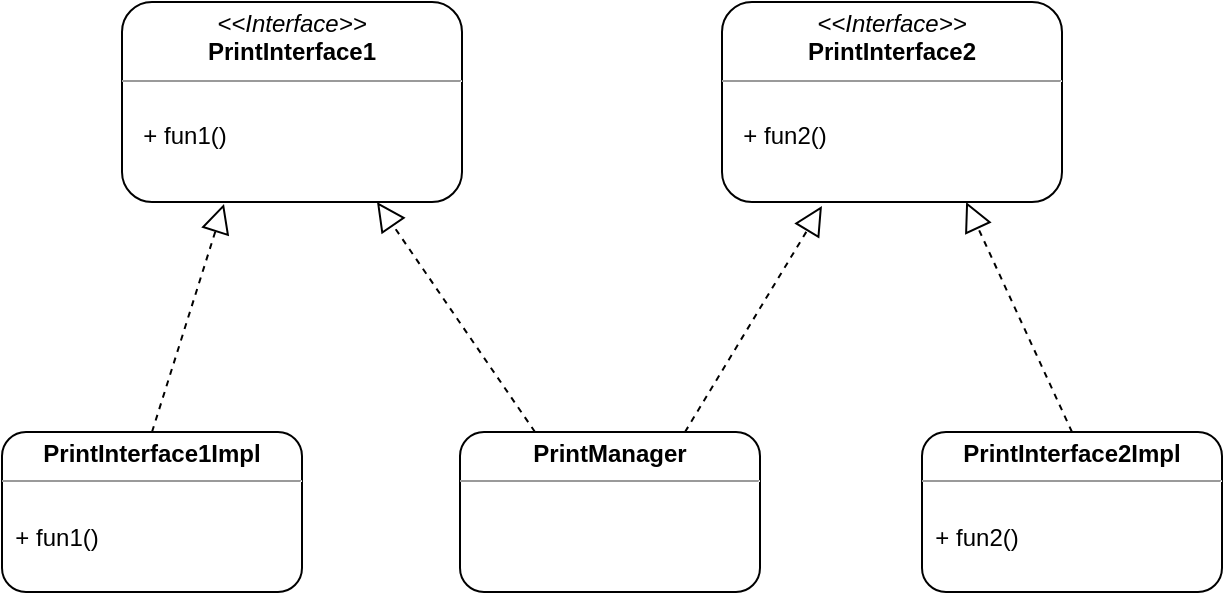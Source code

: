 <mxfile version="20.8.22" type="github">
  <diagram id="C5RBs43oDa-KdzZeNtuy" name="Page-1">
    <mxGraphModel dx="954" dy="476" grid="1" gridSize="10" guides="1" tooltips="1" connect="1" arrows="1" fold="1" page="1" pageScale="1" pageWidth="827" pageHeight="1169" math="0" shadow="0">
      <root>
        <mxCell id="WIyWlLk6GJQsqaUBKTNV-0" />
        <mxCell id="WIyWlLk6GJQsqaUBKTNV-1" parent="WIyWlLk6GJQsqaUBKTNV-0" />
        <mxCell id="iUnhPs0se-W9O5lIC4eW-62" value="&lt;p style=&quot;margin:0px;margin-top:4px;text-align:center;&quot;&gt;&lt;i&gt;&amp;lt;&amp;lt;Interface&amp;gt;&amp;gt;&lt;/i&gt;&lt;br&gt;&lt;b&gt;PrintInterface1&lt;/b&gt;&lt;/p&gt;&lt;hr size=&quot;1&quot;&gt;&lt;p style=&quot;margin:0px;margin-left:4px;&quot;&gt;&lt;br&gt;&lt;/p&gt;&lt;p style=&quot;margin:0px;margin-left:4px;&quot;&gt;&amp;nbsp; + fun1()&lt;/p&gt;" style="verticalAlign=top;align=left;overflow=fill;fontSize=12;fontFamily=Helvetica;html=1;labelBackgroundColor=none;rounded=1;textDirection=ltr;flipH=1;" parent="WIyWlLk6GJQsqaUBKTNV-1" vertex="1">
          <mxGeometry x="130" y="370" width="170" height="100" as="geometry" />
        </mxCell>
        <mxCell id="iUnhPs0se-W9O5lIC4eW-67" value="" style="endArrow=block;dashed=1;endFill=0;endSize=12;html=1;rounded=1;exitX=0.25;exitY=0;exitDx=0;exitDy=0;labelBackgroundColor=none;fontColor=default;textDirection=ltr;entryX=0.75;entryY=1;entryDx=0;entryDy=0;" parent="WIyWlLk6GJQsqaUBKTNV-1" source="iUnhPs0se-W9O5lIC4eW-69" target="iUnhPs0se-W9O5lIC4eW-62" edge="1">
          <mxGeometry width="160" relative="1" as="geometry">
            <mxPoint x="370" y="640" as="sourcePoint" />
            <mxPoint x="280" y="540" as="targetPoint" />
          </mxGeometry>
        </mxCell>
        <mxCell id="iUnhPs0se-W9O5lIC4eW-68" value="" style="endArrow=block;dashed=1;endFill=0;endSize=12;html=1;rounded=1;entryX=0.706;entryY=1.02;entryDx=0;entryDy=0;exitX=0.75;exitY=0;exitDx=0;exitDy=0;labelBackgroundColor=none;fontColor=default;textDirection=ltr;entryPerimeter=0;" parent="WIyWlLk6GJQsqaUBKTNV-1" source="iUnhPs0se-W9O5lIC4eW-69" target="Vd2AhaQlUHJiz8Pe9aDO-4" edge="1">
          <mxGeometry width="160" relative="1" as="geometry">
            <mxPoint x="495.625" y="640" as="sourcePoint" />
            <mxPoint x="472.5" y="480" as="targetPoint" />
          </mxGeometry>
        </mxCell>
        <mxCell id="iUnhPs0se-W9O5lIC4eW-69" value="&lt;p style=&quot;margin:0px;margin-top:4px;text-align:center;&quot;&gt;&lt;b&gt;PrintManager&lt;/b&gt;&lt;/p&gt;&lt;hr size=&quot;1&quot;&gt;" style="verticalAlign=top;align=left;overflow=fill;fontSize=12;fontFamily=Helvetica;html=1;labelBackgroundColor=none;rounded=1;textDirection=ltr;flipH=1;flipV=1;" parent="WIyWlLk6GJQsqaUBKTNV-1" vertex="1">
          <mxGeometry x="299" y="585" width="150" height="80" as="geometry" />
        </mxCell>
        <mxCell id="Vd2AhaQlUHJiz8Pe9aDO-0" value="&lt;p style=&quot;margin:0px;margin-top:4px;text-align:center;&quot;&gt;&lt;b style=&quot;border-color: var(--border-color);&quot;&gt;PrintInterface1Impl&lt;/b&gt;&lt;br&gt;&lt;/p&gt;&lt;hr size=&quot;1&quot;&gt;&amp;nbsp; &lt;br&gt;&amp;nbsp; + fun1()&lt;div style=&quot;height:2px;&quot;&gt;&lt;/div&gt;&lt;div style=&quot;height:2px;&quot;&gt;&lt;br&gt;&lt;/div&gt;" style="verticalAlign=top;align=left;overflow=fill;fontSize=12;fontFamily=Helvetica;html=1;labelBackgroundColor=none;rounded=1;textDirection=ltr;flipH=1;flipV=1;" parent="WIyWlLk6GJQsqaUBKTNV-1" vertex="1">
          <mxGeometry x="70" y="585" width="150" height="80" as="geometry" />
        </mxCell>
        <mxCell id="Vd2AhaQlUHJiz8Pe9aDO-1" value="&lt;p style=&quot;margin:0px;margin-top:4px;text-align:center;&quot;&gt;&lt;b style=&quot;border-color: var(--border-color);&quot;&gt;PrintInterface2Impl&lt;/b&gt;&lt;br&gt;&lt;/p&gt;&lt;hr size=&quot;1&quot;&gt;&lt;span style=&quot;background-color: initial;&quot;&gt;&lt;br&gt;&amp;nbsp; + fun2()&lt;/span&gt;" style="verticalAlign=top;align=left;overflow=fill;fontSize=12;fontFamily=Helvetica;html=1;labelBackgroundColor=none;rounded=1;textDirection=ltr;flipH=1;flipV=1;" parent="WIyWlLk6GJQsqaUBKTNV-1" vertex="1">
          <mxGeometry x="530" y="585" width="150" height="80" as="geometry" />
        </mxCell>
        <mxCell id="Vd2AhaQlUHJiz8Pe9aDO-2" value="" style="endArrow=block;dashed=1;endFill=0;endSize=12;html=1;rounded=1;exitX=0.5;exitY=0;exitDx=0;exitDy=0;labelBackgroundColor=none;fontColor=default;entryX=0.282;entryY=1;entryDx=0;entryDy=0;entryPerimeter=0;textDirection=ltr;" parent="WIyWlLk6GJQsqaUBKTNV-1" source="Vd2AhaQlUHJiz8Pe9aDO-1" target="Vd2AhaQlUHJiz8Pe9aDO-4" edge="1">
          <mxGeometry width="160" relative="1" as="geometry">
            <mxPoint x="647" y="620" as="sourcePoint" />
            <mxPoint x="485.08" y="481.98" as="targetPoint" />
          </mxGeometry>
        </mxCell>
        <mxCell id="Vd2AhaQlUHJiz8Pe9aDO-3" value="" style="endArrow=block;dashed=1;endFill=0;endSize=12;html=1;rounded=1;exitX=0.5;exitY=0;exitDx=0;exitDy=0;labelBackgroundColor=none;fontColor=default;entryX=0.7;entryY=1.01;entryDx=0;entryDy=0;entryPerimeter=0;textDirection=ltr;" parent="WIyWlLk6GJQsqaUBKTNV-1" source="Vd2AhaQlUHJiz8Pe9aDO-0" target="iUnhPs0se-W9O5lIC4eW-62" edge="1">
          <mxGeometry width="160" relative="1" as="geometry">
            <mxPoint x="187" y="620" as="sourcePoint" />
            <mxPoint x="120" y="540" as="targetPoint" />
          </mxGeometry>
        </mxCell>
        <mxCell id="Vd2AhaQlUHJiz8Pe9aDO-4" value="&lt;p style=&quot;margin:0px;margin-top:4px;text-align:center;&quot;&gt;&lt;i&gt;&amp;lt;&amp;lt;Interface&amp;gt;&amp;gt;&lt;/i&gt;&lt;br&gt;&lt;b&gt;PrintInterface2&lt;/b&gt;&lt;/p&gt;&lt;hr size=&quot;1&quot;&gt;&lt;p style=&quot;margin:0px;margin-left:4px;&quot;&gt;&lt;br&gt;&lt;/p&gt;&lt;p style=&quot;margin:0px;margin-left:4px;&quot;&gt;&amp;nbsp; + fun2()&lt;/p&gt;" style="verticalAlign=top;align=left;overflow=fill;fontSize=12;fontFamily=Helvetica;html=1;labelBackgroundColor=none;rounded=1;textDirection=ltr;flipH=1;" parent="WIyWlLk6GJQsqaUBKTNV-1" vertex="1">
          <mxGeometry x="430" y="370" width="170" height="100" as="geometry" />
        </mxCell>
      </root>
    </mxGraphModel>
  </diagram>
</mxfile>
